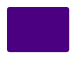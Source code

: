@startuml

skinparam ClassBackgroundColor #Indigo
skinparam ClassFontColor #Indigo
skinparam ClassBorderColor #Indigo

skinparam ClassStereotypeFontSize 0
skinparam CircledCharacterFontSize 0
skinparam CircledCharacterRadius 0
skinparam ClassBorderThickness 0
skinparam Shadowing false

class Dummy

@enduml